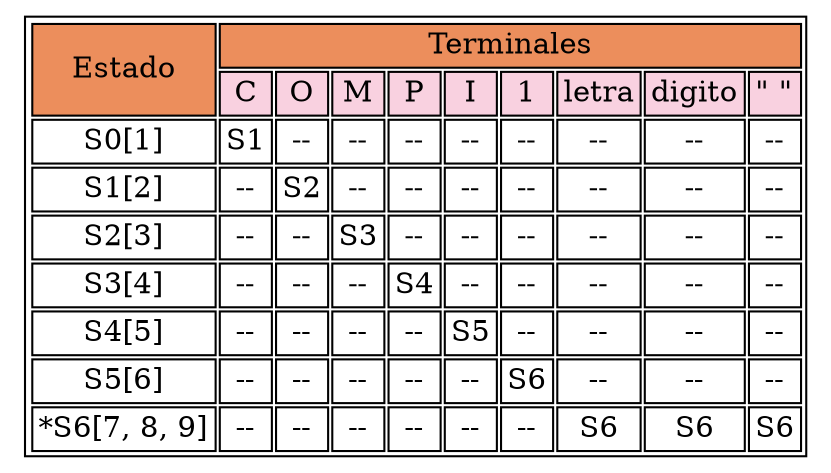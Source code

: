 digraph H {

	parent [
		shape=plaintext
		label=<
			<table border='1' cellborder='1'>

				<tr>
					<td bgcolor = "#EC8E5C" colspan="1" rowspan= "2">Estado</td>
					<td bgcolor = "#EC8E5C" colspan= "9">Terminales</td>
				</tr>

				<tr>
					<td bgcolor = "#F9D1E0" >C</td>
					<td bgcolor = "#F9D1E0" >O</td>
					<td bgcolor = "#F9D1E0" >M</td>
					<td bgcolor = "#F9D1E0" >P</td>
					<td bgcolor = "#F9D1E0" >I</td>
					<td bgcolor = "#F9D1E0" >1</td>
					<td bgcolor = "#F9D1E0" >letra</td>
					<td bgcolor = "#F9D1E0" >digito</td>
					<td bgcolor = "#F9D1E0" >" "</td>
				</tr>

				<tr>
					<td>S0[1]</td>
					<td>S1</td>
					<td>--</td>
					<td>--</td>
					<td>--</td>
					<td>--</td>
					<td>--</td>
					<td>--</td>
					<td>--</td>
					<td>--</td>
				</tr>

				<tr>
					<td>S1[2]</td>
					<td>--</td>
					<td>S2</td>
					<td>--</td>
					<td>--</td>
					<td>--</td>
					<td>--</td>
					<td>--</td>
					<td>--</td>
					<td>--</td>
				</tr>

				<tr>
					<td>S2[3]</td>
					<td>--</td>
					<td>--</td>
					<td>S3</td>
					<td>--</td>
					<td>--</td>
					<td>--</td>
					<td>--</td>
					<td>--</td>
					<td>--</td>
				</tr>

				<tr>
					<td>S3[4]</td>
					<td>--</td>
					<td>--</td>
					<td>--</td>
					<td>S4</td>
					<td>--</td>
					<td>--</td>
					<td>--</td>
					<td>--</td>
					<td>--</td>
				</tr>

				<tr>
					<td>S4[5]</td>
					<td>--</td>
					<td>--</td>
					<td>--</td>
					<td>--</td>
					<td>S5</td>
					<td>--</td>
					<td>--</td>
					<td>--</td>
					<td>--</td>
				</tr>

				<tr>
					<td>S5[6]</td>
					<td>--</td>
					<td>--</td>
					<td>--</td>
					<td>--</td>
					<td>--</td>
					<td>S6</td>
					<td>--</td>
					<td>--</td>
					<td>--</td>
				</tr>

				<tr>
					<td>*S6[7, 8, 9]</td>
					<td>--</td>
					<td>--</td>
					<td>--</td>
					<td>--</td>
					<td>--</td>
					<td>--</td>
					<td>S6</td>
					<td>S6</td>
					<td>S6</td>
				</tr>

			</table>
	>];

}
